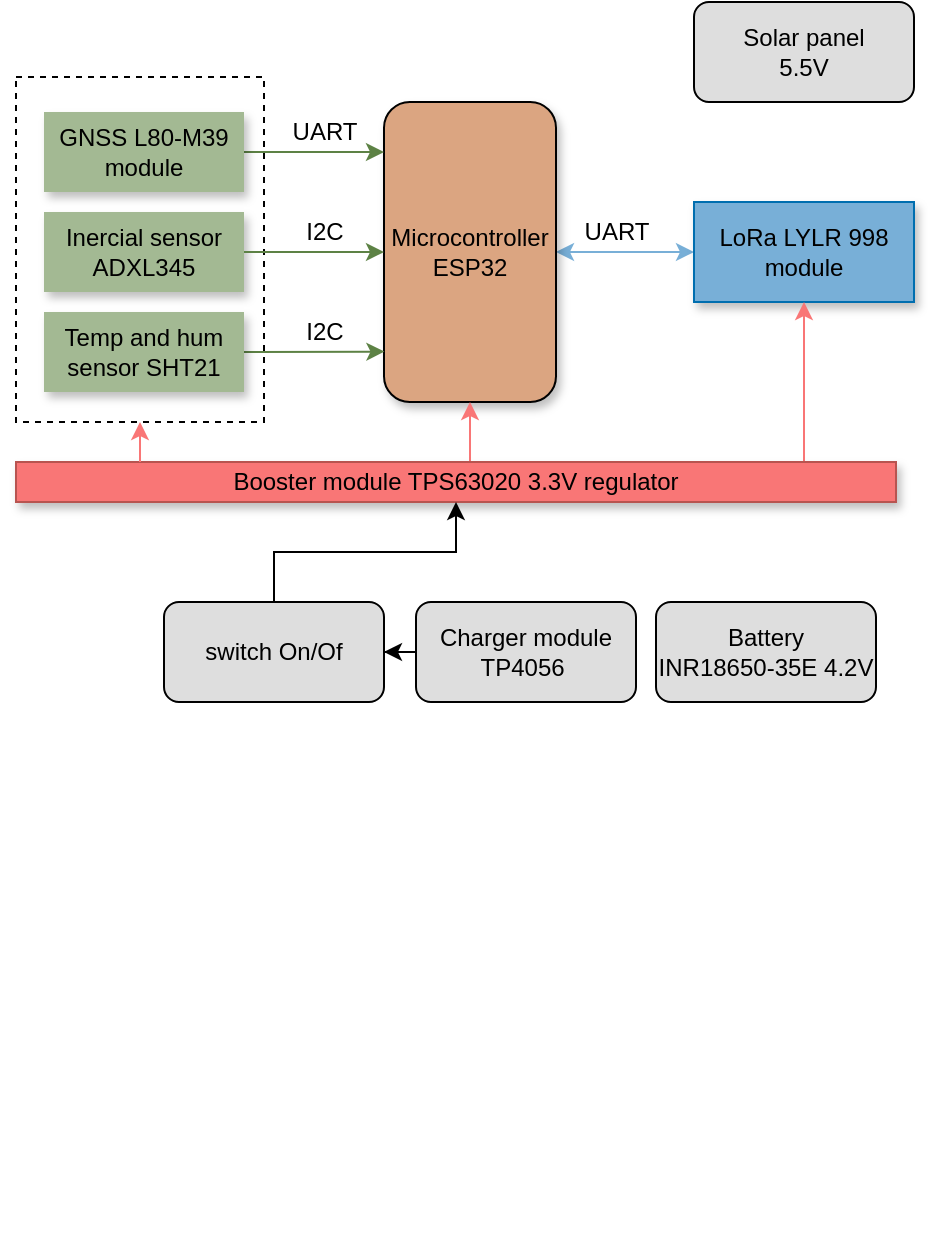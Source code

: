 <mxfile version="24.7.1" type="github">
  <diagram name="Página-1" id="As4PcaeyPNjhqhuAYCdB">
    <mxGraphModel dx="818" dy="422" grid="1" gridSize="10" guides="1" tooltips="1" connect="1" arrows="1" fold="1" page="1" pageScale="1" pageWidth="827" pageHeight="1169" math="0" shadow="0">
      <root>
        <mxCell id="0" />
        <mxCell id="1" parent="0" />
        <mxCell id="nqdYKwkmjAAybZpAhHxP-2" style="edgeStyle=orthogonalEdgeStyle;rounded=0;orthogonalLoop=1;jettySize=auto;html=1;strokeColor=none;" edge="1" parent="1" source="nqdYKwkmjAAybZpAhHxP-11">
          <mxGeometry relative="1" as="geometry">
            <mxPoint x="209" y="300" as="targetPoint" />
          </mxGeometry>
        </mxCell>
        <mxCell id="nqdYKwkmjAAybZpAhHxP-3" style="edgeStyle=orthogonalEdgeStyle;rounded=0;orthogonalLoop=1;jettySize=auto;html=1;strokeColor=#78AFD7;startArrow=classic;startFill=1;" edge="1" parent="1" source="nqdYKwkmjAAybZpAhHxP-4" target="nqdYKwkmjAAybZpAhHxP-5">
          <mxGeometry relative="1" as="geometry" />
        </mxCell>
        <mxCell id="nqdYKwkmjAAybZpAhHxP-4" value="Microcontroller&lt;br&gt;ESP32" style="rounded=1;whiteSpace=wrap;html=1;fillColor=#dba581;shadow=1;" vertex="1" parent="1">
          <mxGeometry x="394" y="260" width="86" height="150" as="geometry" />
        </mxCell>
        <mxCell id="nqdYKwkmjAAybZpAhHxP-5" value="&lt;font color=&quot;#000000&quot;&gt;LoRa&amp;nbsp;LYLR 998 module&lt;/font&gt;" style="rounded=0;whiteSpace=wrap;html=1;fillColor=#78AFD7;fontColor=#ffffff;strokeColor=#006EAF;shadow=1;" vertex="1" parent="1">
          <mxGeometry x="549" y="310" width="110" height="50" as="geometry" />
        </mxCell>
        <mxCell id="nqdYKwkmjAAybZpAhHxP-7" value="Solar panel&lt;br&gt;5.5V" style="rounded=1;whiteSpace=wrap;html=1;fillColor=#DEDEDE;" vertex="1" parent="1">
          <mxGeometry x="549" y="210" width="110" height="50" as="geometry" />
        </mxCell>
        <mxCell id="nqdYKwkmjAAybZpAhHxP-8" value="" style="shape=image;verticalLabelPosition=bottom;labelBackgroundColor=default;verticalAlign=top;aspect=fixed;imageAspect=0;image=https://www.researchgate.net/publication/355124535/figure/fig2/AS:1076513826963459@1633672305780/IoT-device-structure-and-components.png;" vertex="1" parent="1">
          <mxGeometry x="220" y="650" width="380" height="178.38" as="geometry" />
        </mxCell>
        <mxCell id="nqdYKwkmjAAybZpAhHxP-31" style="edgeStyle=orthogonalEdgeStyle;rounded=0;orthogonalLoop=1;jettySize=auto;html=1;entryX=0.5;entryY=1;entryDx=0;entryDy=0;strokeColor=#f97676;" edge="1" parent="1" source="nqdYKwkmjAAybZpAhHxP-9" target="nqdYKwkmjAAybZpAhHxP-4">
          <mxGeometry relative="1" as="geometry">
            <Array as="points">
              <mxPoint x="437" y="420" />
              <mxPoint x="437" y="420" />
            </Array>
          </mxGeometry>
        </mxCell>
        <mxCell id="nqdYKwkmjAAybZpAhHxP-32" style="edgeStyle=orthogonalEdgeStyle;rounded=0;orthogonalLoop=1;jettySize=auto;html=1;strokeColor=#f97676;" edge="1" parent="1" source="nqdYKwkmjAAybZpAhHxP-9" target="nqdYKwkmjAAybZpAhHxP-5">
          <mxGeometry relative="1" as="geometry">
            <Array as="points">
              <mxPoint x="604" y="420" />
              <mxPoint x="604" y="420" />
            </Array>
          </mxGeometry>
        </mxCell>
        <mxCell id="nqdYKwkmjAAybZpAhHxP-9" value="Booster module TPS63020 3.3V regulator" style="rounded=0;whiteSpace=wrap;html=1;fillColor=#f97676;strokeColor=#b85450;shadow=1;" vertex="1" parent="1">
          <mxGeometry x="210" y="440" width="440" height="20" as="geometry" />
        </mxCell>
        <mxCell id="nqdYKwkmjAAybZpAhHxP-10" value="" style="edgeStyle=orthogonalEdgeStyle;rounded=0;orthogonalLoop=1;jettySize=auto;html=1;strokeColor=none;" edge="1" parent="1" source="nqdYKwkmjAAybZpAhHxP-4" target="nqdYKwkmjAAybZpAhHxP-11">
          <mxGeometry relative="1" as="geometry">
            <mxPoint x="312" y="270" as="sourcePoint" />
            <mxPoint x="272" y="325" as="targetPoint" />
          </mxGeometry>
        </mxCell>
        <mxCell id="nqdYKwkmjAAybZpAhHxP-11" value="" style="rounded=0;whiteSpace=wrap;html=1;fillColor=none;shadow=0;glass=0;dashed=1;" vertex="1" parent="1">
          <mxGeometry x="210" y="247.5" width="124" height="172.5" as="geometry" />
        </mxCell>
        <mxCell id="nqdYKwkmjAAybZpAhHxP-12" style="edgeStyle=orthogonalEdgeStyle;rounded=0;orthogonalLoop=1;jettySize=auto;html=1;fillColor=#60a917;strokeColor=#5D8245;" edge="1" parent="1" source="nqdYKwkmjAAybZpAhHxP-13">
          <mxGeometry relative="1" as="geometry">
            <mxPoint x="394" y="285" as="targetPoint" />
            <Array as="points">
              <mxPoint x="394" y="285" />
            </Array>
          </mxGeometry>
        </mxCell>
        <mxCell id="nqdYKwkmjAAybZpAhHxP-13" value="&lt;font color=&quot;#000000&quot;&gt;GNSS&amp;nbsp;L80-M39 module&lt;/font&gt;" style="rounded=0;whiteSpace=wrap;html=1;shadow=1;fillColor=#a3b993;strokeColor=none;fontColor=#ffffff;" vertex="1" parent="1">
          <mxGeometry x="224" y="265" width="100" height="40" as="geometry" />
        </mxCell>
        <mxCell id="nqdYKwkmjAAybZpAhHxP-15" value="&lt;font color=&quot;#000000&quot;&gt;Inercial sensor&lt;br&gt;ADXL345&lt;/font&gt;" style="rounded=0;whiteSpace=wrap;html=1;shadow=1;fillColor=#a3b993;strokeColor=none;fontColor=#ffffff;" vertex="1" parent="1">
          <mxGeometry x="224" y="315" width="100" height="40" as="geometry" />
        </mxCell>
        <mxCell id="nqdYKwkmjAAybZpAhHxP-16" style="edgeStyle=orthogonalEdgeStyle;rounded=0;orthogonalLoop=1;jettySize=auto;html=1;fillColor=#60a917;strokeColor=#5D8245;exitX=1;exitY=0.5;exitDx=0;exitDy=0;entryX=0.002;entryY=0.832;entryDx=0;entryDy=0;entryPerimeter=0;" edge="1" parent="1" source="nqdYKwkmjAAybZpAhHxP-17" target="nqdYKwkmjAAybZpAhHxP-4">
          <mxGeometry relative="1" as="geometry">
            <mxPoint x="394" y="390" as="targetPoint" />
            <Array as="points">
              <mxPoint x="394" y="385" />
            </Array>
          </mxGeometry>
        </mxCell>
        <mxCell id="nqdYKwkmjAAybZpAhHxP-17" value="&lt;font color=&quot;#000000&quot;&gt;Temp and hum sensor SHT21&lt;/font&gt;" style="rounded=0;whiteSpace=wrap;html=1;shadow=1;fillColor=#a3b993;strokeColor=none;fontColor=#ffffff;" vertex="1" parent="1">
          <mxGeometry x="224" y="365" width="100" height="40" as="geometry" />
        </mxCell>
        <mxCell id="nqdYKwkmjAAybZpAhHxP-19" style="edgeStyle=orthogonalEdgeStyle;rounded=0;orthogonalLoop=1;jettySize=auto;html=1;fillColor=#60a917;strokeColor=#5D8245;entryX=0;entryY=0.5;entryDx=0;entryDy=0;" edge="1" parent="1" source="nqdYKwkmjAAybZpAhHxP-15" target="nqdYKwkmjAAybZpAhHxP-4">
          <mxGeometry relative="1" as="geometry">
            <mxPoint x="324" y="335" as="sourcePoint" />
            <mxPoint x="394" y="331" as="targetPoint" />
            <Array as="points" />
          </mxGeometry>
        </mxCell>
        <mxCell id="nqdYKwkmjAAybZpAhHxP-21" value="UART" style="text;html=1;align=center;verticalAlign=middle;resizable=0;points=[];autosize=1;strokeColor=none;fillColor=none;" vertex="1" parent="1">
          <mxGeometry x="334" y="260" width="60" height="30" as="geometry" />
        </mxCell>
        <mxCell id="nqdYKwkmjAAybZpAhHxP-22" value="UART" style="text;html=1;align=center;verticalAlign=middle;resizable=0;points=[];autosize=1;strokeColor=none;fillColor=none;" vertex="1" parent="1">
          <mxGeometry x="480" y="310" width="60" height="30" as="geometry" />
        </mxCell>
        <mxCell id="nqdYKwkmjAAybZpAhHxP-23" value="I2C" style="text;html=1;align=center;verticalAlign=middle;resizable=0;points=[];autosize=1;strokeColor=none;fillColor=none;" vertex="1" parent="1">
          <mxGeometry x="344" y="310" width="40" height="30" as="geometry" />
        </mxCell>
        <mxCell id="nqdYKwkmjAAybZpAhHxP-24" value="I2C" style="text;html=1;align=center;verticalAlign=middle;resizable=0;points=[];autosize=1;strokeColor=none;fillColor=none;" vertex="1" parent="1">
          <mxGeometry x="344" y="360" width="40" height="30" as="geometry" />
        </mxCell>
        <mxCell id="nqdYKwkmjAAybZpAhHxP-30" style="edgeStyle=orthogonalEdgeStyle;rounded=0;orthogonalLoop=1;jettySize=auto;html=1;strokeColor=#f97676;" edge="1" parent="1" source="nqdYKwkmjAAybZpAhHxP-9" target="nqdYKwkmjAAybZpAhHxP-11">
          <mxGeometry relative="1" as="geometry">
            <Array as="points">
              <mxPoint x="272" y="430" />
              <mxPoint x="272" y="430" />
            </Array>
          </mxGeometry>
        </mxCell>
        <mxCell id="nqdYKwkmjAAybZpAhHxP-33" value="Battery&lt;br&gt;INR18650-35E 4.2V" style="rounded=1;whiteSpace=wrap;html=1;fillColor=#DEDEDE;" vertex="1" parent="1">
          <mxGeometry x="530" y="510" width="110" height="50" as="geometry" />
        </mxCell>
        <mxCell id="nqdYKwkmjAAybZpAhHxP-36" style="edgeStyle=orthogonalEdgeStyle;rounded=0;orthogonalLoop=1;jettySize=auto;html=1;" edge="1" parent="1" source="nqdYKwkmjAAybZpAhHxP-34" target="nqdYKwkmjAAybZpAhHxP-35">
          <mxGeometry relative="1" as="geometry" />
        </mxCell>
        <mxCell id="nqdYKwkmjAAybZpAhHxP-34" value="Charger module&lt;br&gt;TP4056&amp;nbsp;" style="rounded=1;whiteSpace=wrap;html=1;fillColor=#DEDEDE;" vertex="1" parent="1">
          <mxGeometry x="410" y="510" width="110" height="50" as="geometry" />
        </mxCell>
        <mxCell id="nqdYKwkmjAAybZpAhHxP-39" style="edgeStyle=orthogonalEdgeStyle;rounded=0;orthogonalLoop=1;jettySize=auto;html=1;" edge="1" parent="1" source="nqdYKwkmjAAybZpAhHxP-35" target="nqdYKwkmjAAybZpAhHxP-9">
          <mxGeometry relative="1" as="geometry" />
        </mxCell>
        <mxCell id="nqdYKwkmjAAybZpAhHxP-35" value="switch On/Of" style="rounded=1;whiteSpace=wrap;html=1;fillColor=#DEDEDE;" vertex="1" parent="1">
          <mxGeometry x="284" y="510" width="110" height="50" as="geometry" />
        </mxCell>
      </root>
    </mxGraphModel>
  </diagram>
</mxfile>
